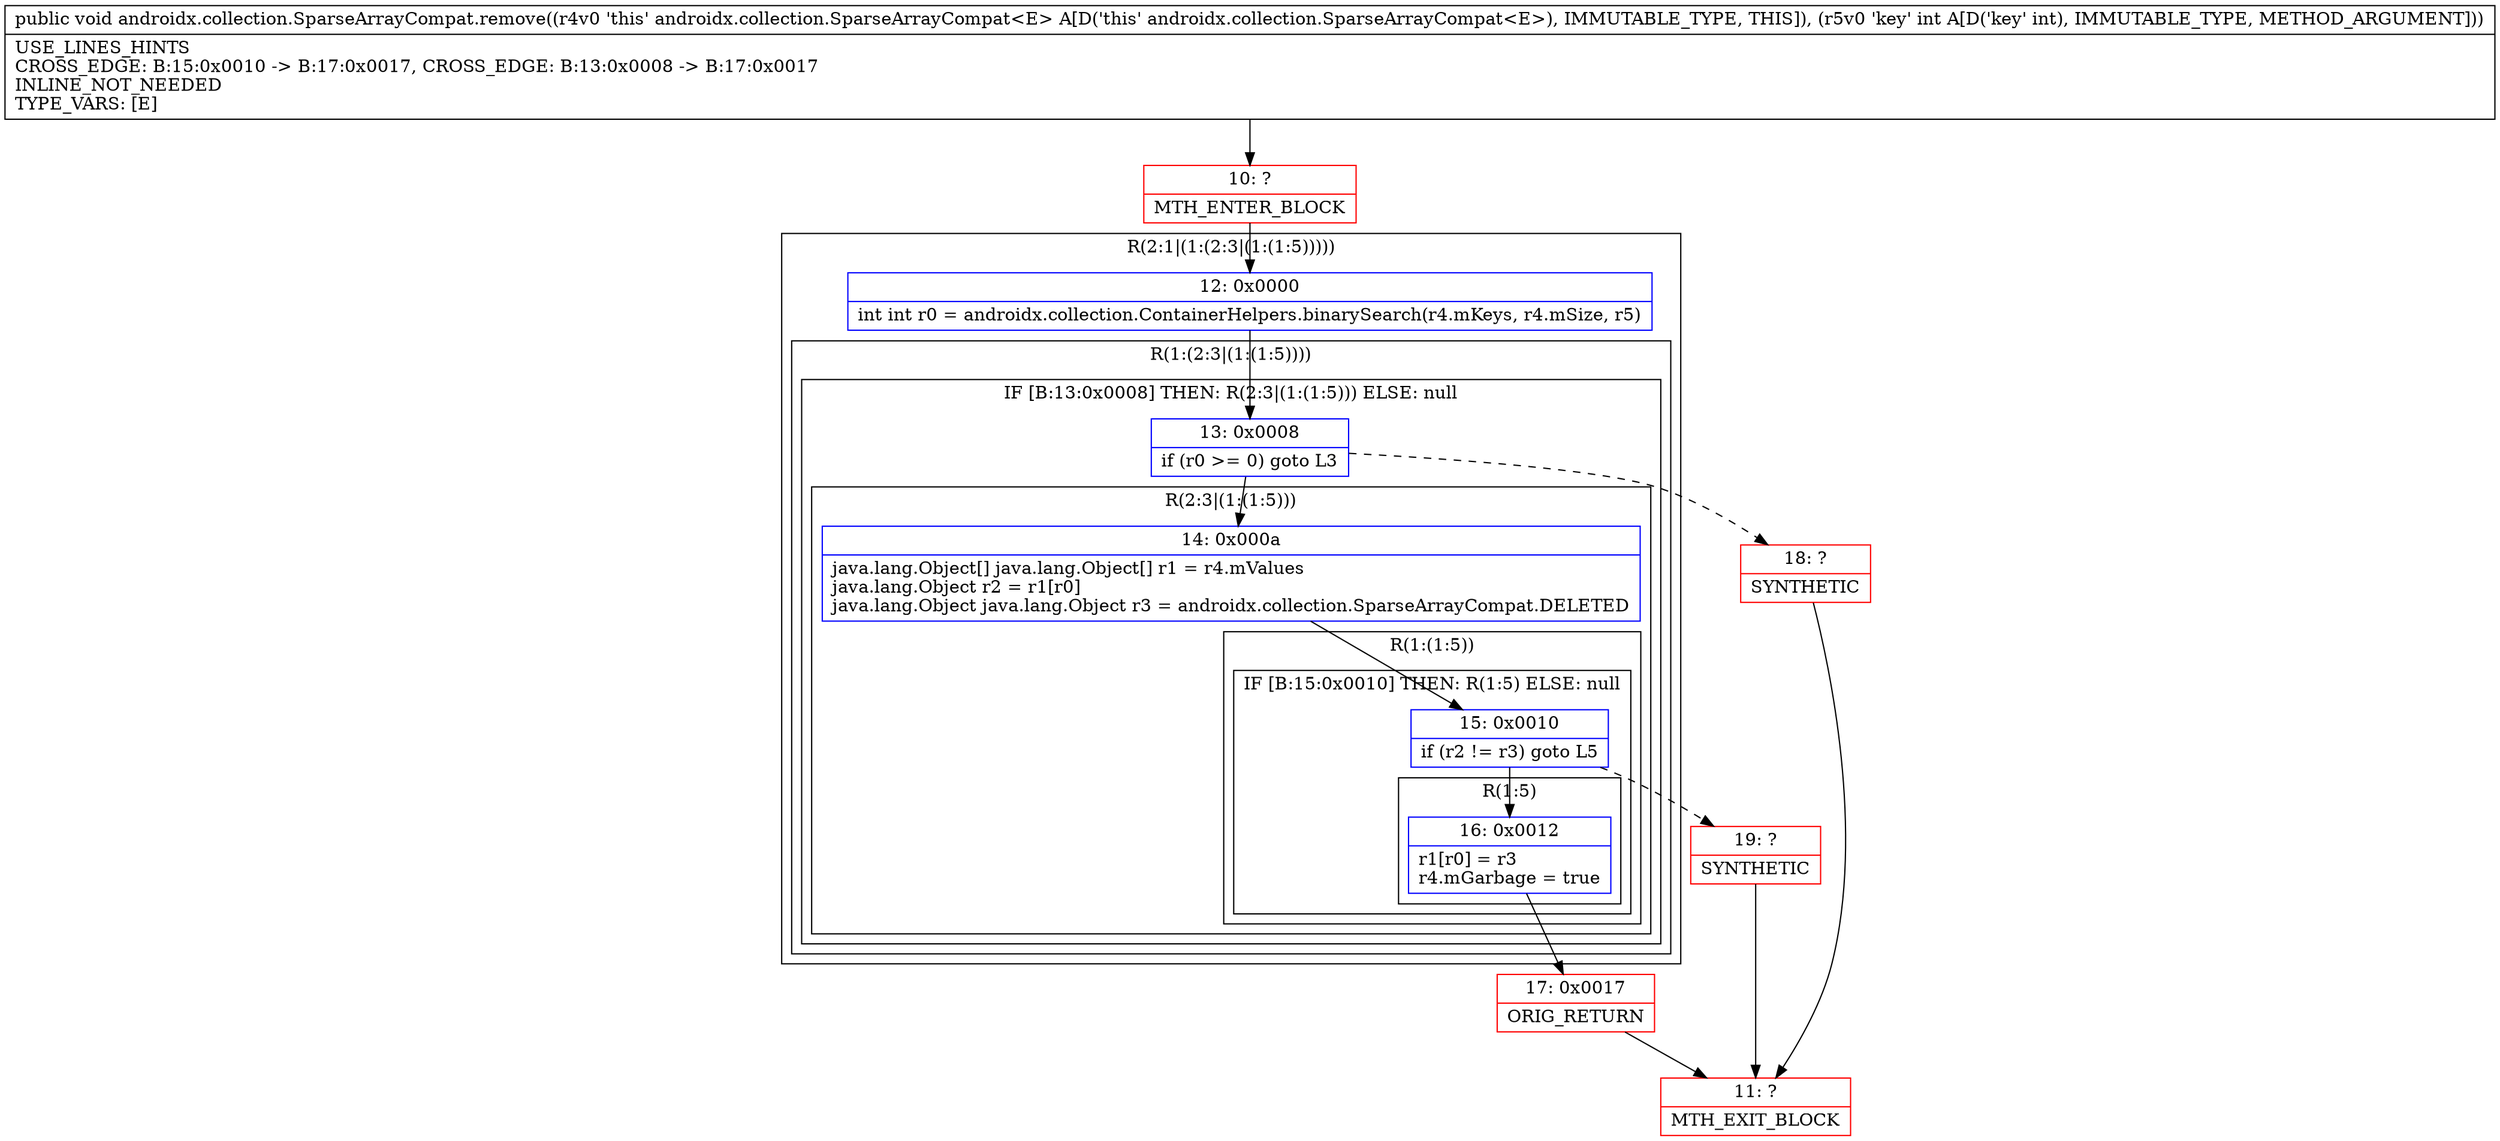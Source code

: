 digraph "CFG forandroidx.collection.SparseArrayCompat.remove(I)V" {
subgraph cluster_Region_1237898248 {
label = "R(2:1|(1:(2:3|(1:(1:5)))))";
node [shape=record,color=blue];
Node_12 [shape=record,label="{12\:\ 0x0000|int int r0 = androidx.collection.ContainerHelpers.binarySearch(r4.mKeys, r4.mSize, r5)\l}"];
subgraph cluster_Region_771933324 {
label = "R(1:(2:3|(1:(1:5))))";
node [shape=record,color=blue];
subgraph cluster_IfRegion_1393822726 {
label = "IF [B:13:0x0008] THEN: R(2:3|(1:(1:5))) ELSE: null";
node [shape=record,color=blue];
Node_13 [shape=record,label="{13\:\ 0x0008|if (r0 \>= 0) goto L3\l}"];
subgraph cluster_Region_620062627 {
label = "R(2:3|(1:(1:5)))";
node [shape=record,color=blue];
Node_14 [shape=record,label="{14\:\ 0x000a|java.lang.Object[] java.lang.Object[] r1 = r4.mValues\ljava.lang.Object r2 = r1[r0]\ljava.lang.Object java.lang.Object r3 = androidx.collection.SparseArrayCompat.DELETED\l}"];
subgraph cluster_Region_1846245984 {
label = "R(1:(1:5))";
node [shape=record,color=blue];
subgraph cluster_IfRegion_1016095139 {
label = "IF [B:15:0x0010] THEN: R(1:5) ELSE: null";
node [shape=record,color=blue];
Node_15 [shape=record,label="{15\:\ 0x0010|if (r2 != r3) goto L5\l}"];
subgraph cluster_Region_863476561 {
label = "R(1:5)";
node [shape=record,color=blue];
Node_16 [shape=record,label="{16\:\ 0x0012|r1[r0] = r3\lr4.mGarbage = true\l}"];
}
}
}
}
}
}
}
Node_10 [shape=record,color=red,label="{10\:\ ?|MTH_ENTER_BLOCK\l}"];
Node_17 [shape=record,color=red,label="{17\:\ 0x0017|ORIG_RETURN\l}"];
Node_11 [shape=record,color=red,label="{11\:\ ?|MTH_EXIT_BLOCK\l}"];
Node_19 [shape=record,color=red,label="{19\:\ ?|SYNTHETIC\l}"];
Node_18 [shape=record,color=red,label="{18\:\ ?|SYNTHETIC\l}"];
MethodNode[shape=record,label="{public void androidx.collection.SparseArrayCompat.remove((r4v0 'this' androidx.collection.SparseArrayCompat\<E\> A[D('this' androidx.collection.SparseArrayCompat\<E\>), IMMUTABLE_TYPE, THIS]), (r5v0 'key' int A[D('key' int), IMMUTABLE_TYPE, METHOD_ARGUMENT]))  | USE_LINES_HINTS\lCROSS_EDGE: B:15:0x0010 \-\> B:17:0x0017, CROSS_EDGE: B:13:0x0008 \-\> B:17:0x0017\lINLINE_NOT_NEEDED\lTYPE_VARS: [E]\l}"];
MethodNode -> Node_10;Node_12 -> Node_13;
Node_13 -> Node_14;
Node_13 -> Node_18[style=dashed];
Node_14 -> Node_15;
Node_15 -> Node_16;
Node_15 -> Node_19[style=dashed];
Node_16 -> Node_17;
Node_10 -> Node_12;
Node_17 -> Node_11;
Node_19 -> Node_11;
Node_18 -> Node_11;
}

